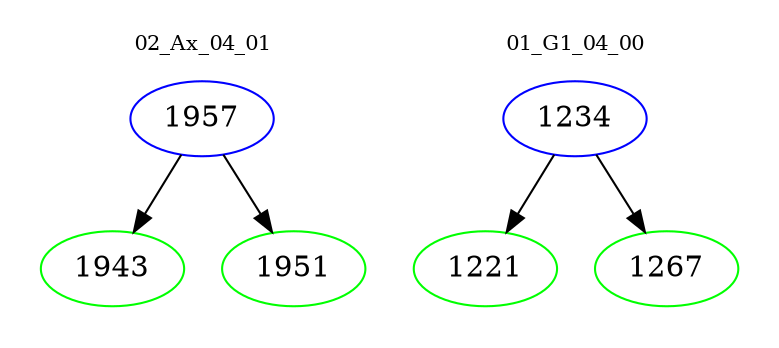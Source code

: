 digraph{
subgraph cluster_0 {
color = white
label = "02_Ax_04_01";
fontsize=10;
T0_1957 [label="1957", color="blue"]
T0_1957 -> T0_1943 [color="black"]
T0_1943 [label="1943", color="green"]
T0_1957 -> T0_1951 [color="black"]
T0_1951 [label="1951", color="green"]
}
subgraph cluster_1 {
color = white
label = "01_G1_04_00";
fontsize=10;
T1_1234 [label="1234", color="blue"]
T1_1234 -> T1_1221 [color="black"]
T1_1221 [label="1221", color="green"]
T1_1234 -> T1_1267 [color="black"]
T1_1267 [label="1267", color="green"]
}
}
